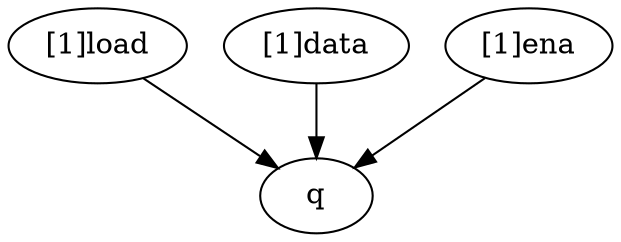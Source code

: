 strict digraph "" {
	q	[complexity=0,
		importance=0.454545232098,
		rank=0.0];
	"[1]load"	[complexity=2,
		importance=0.636363488065,
		rank=0.318181744033];
	"[1]load" -> q;
	"[1]data"	[complexity=2,
		importance=0.636363488065,
		rank=0.318181744033];
	"[1]data" -> q;
	"[1]ena"	[complexity=2,
		importance=0.636363488065,
		rank=0.318181744033];
	"[1]ena" -> q;
}
